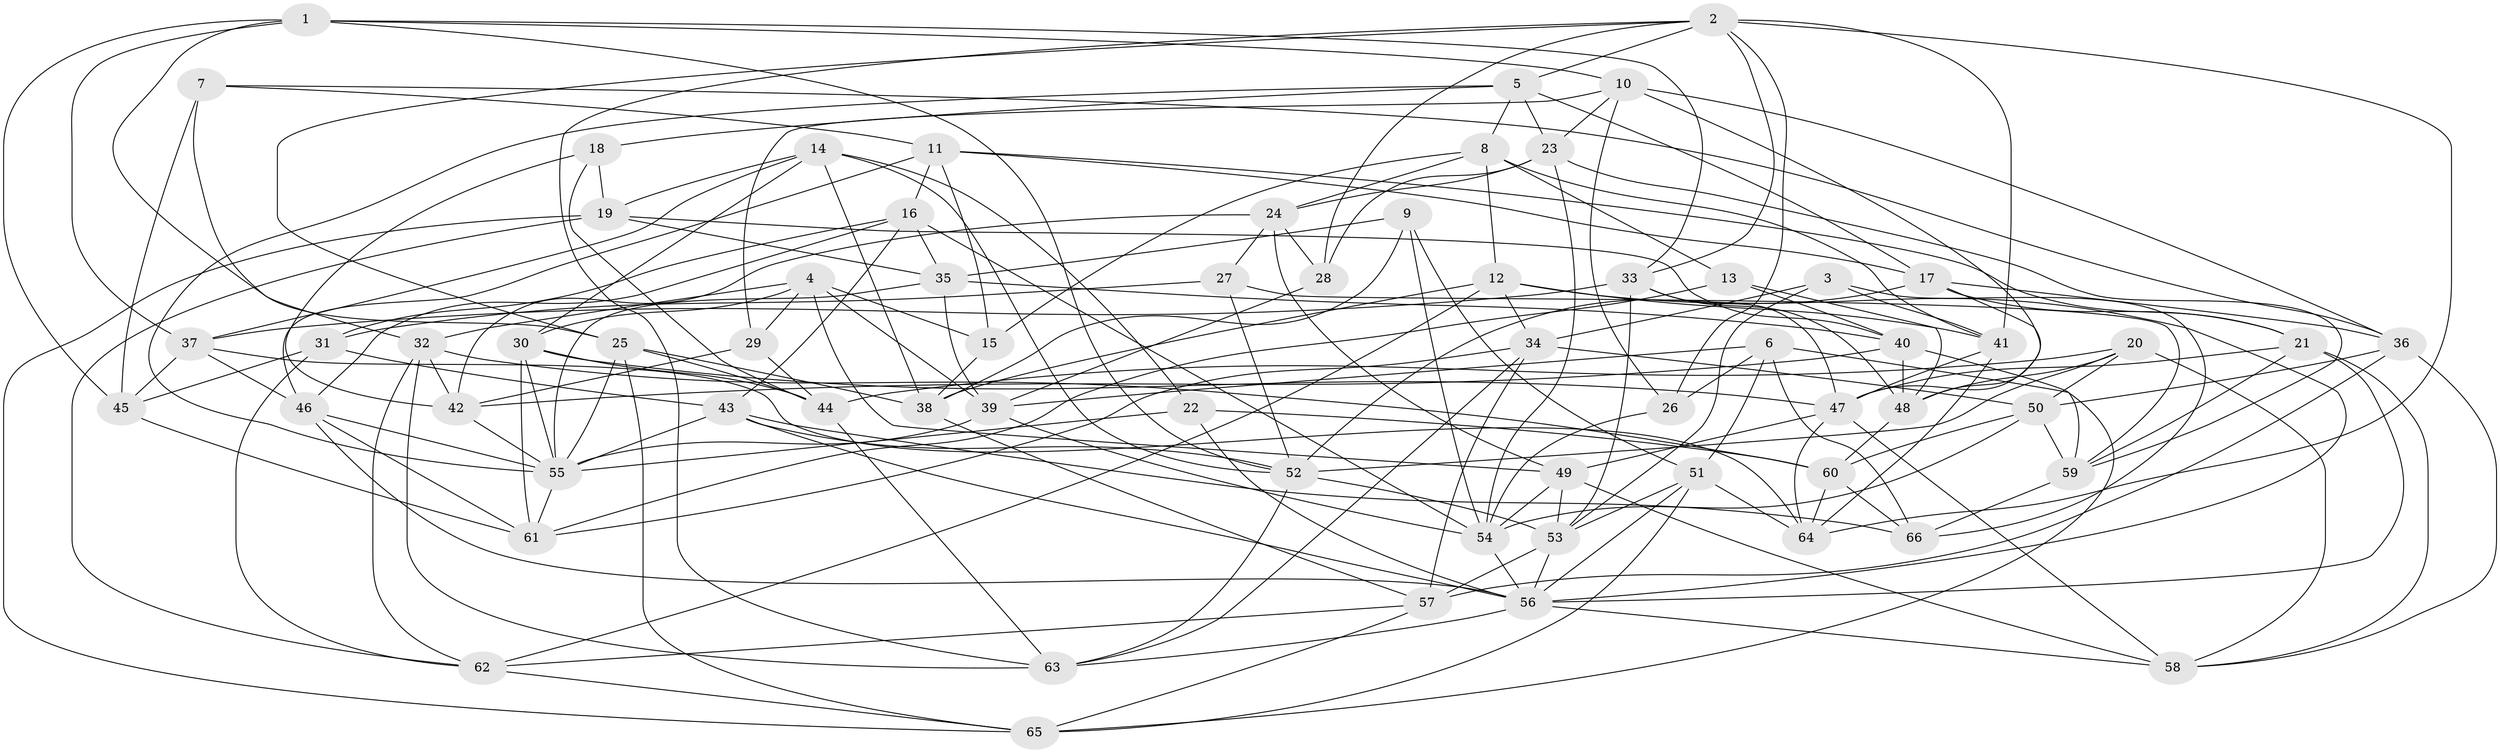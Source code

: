 // original degree distribution, {4: 1.0}
// Generated by graph-tools (version 1.1) at 2025/26/03/09/25 03:26:53]
// undirected, 66 vertices, 193 edges
graph export_dot {
graph [start="1"]
  node [color=gray90,style=filled];
  1;
  2;
  3;
  4;
  5;
  6;
  7;
  8;
  9;
  10;
  11;
  12;
  13;
  14;
  15;
  16;
  17;
  18;
  19;
  20;
  21;
  22;
  23;
  24;
  25;
  26;
  27;
  28;
  29;
  30;
  31;
  32;
  33;
  34;
  35;
  36;
  37;
  38;
  39;
  40;
  41;
  42;
  43;
  44;
  45;
  46;
  47;
  48;
  49;
  50;
  51;
  52;
  53;
  54;
  55;
  56;
  57;
  58;
  59;
  60;
  61;
  62;
  63;
  64;
  65;
  66;
  1 -- 10 [weight=1.0];
  1 -- 25 [weight=1.0];
  1 -- 33 [weight=1.0];
  1 -- 37 [weight=1.0];
  1 -- 45 [weight=1.0];
  1 -- 52 [weight=1.0];
  2 -- 5 [weight=1.0];
  2 -- 25 [weight=1.0];
  2 -- 26 [weight=1.0];
  2 -- 28 [weight=1.0];
  2 -- 33 [weight=1.0];
  2 -- 41 [weight=1.0];
  2 -- 63 [weight=1.0];
  2 -- 64 [weight=1.0];
  3 -- 34 [weight=1.0];
  3 -- 41 [weight=1.0];
  3 -- 53 [weight=1.0];
  3 -- 66 [weight=1.0];
  4 -- 15 [weight=1.0];
  4 -- 29 [weight=1.0];
  4 -- 30 [weight=1.0];
  4 -- 32 [weight=1.0];
  4 -- 39 [weight=1.0];
  4 -- 49 [weight=1.0];
  5 -- 8 [weight=1.0];
  5 -- 17 [weight=1.0];
  5 -- 18 [weight=1.0];
  5 -- 23 [weight=1.0];
  5 -- 55 [weight=1.0];
  6 -- 26 [weight=1.0];
  6 -- 39 [weight=1.0];
  6 -- 51 [weight=1.0];
  6 -- 65 [weight=1.0];
  6 -- 66 [weight=2.0];
  7 -- 11 [weight=1.0];
  7 -- 32 [weight=1.0];
  7 -- 36 [weight=1.0];
  7 -- 45 [weight=1.0];
  8 -- 12 [weight=1.0];
  8 -- 13 [weight=1.0];
  8 -- 15 [weight=1.0];
  8 -- 24 [weight=1.0];
  8 -- 41 [weight=1.0];
  9 -- 35 [weight=1.0];
  9 -- 38 [weight=1.0];
  9 -- 51 [weight=1.0];
  9 -- 54 [weight=1.0];
  10 -- 23 [weight=1.0];
  10 -- 26 [weight=1.0];
  10 -- 29 [weight=1.0];
  10 -- 36 [weight=1.0];
  10 -- 47 [weight=1.0];
  11 -- 15 [weight=1.0];
  11 -- 16 [weight=1.0];
  11 -- 17 [weight=1.0];
  11 -- 21 [weight=1.0];
  11 -- 46 [weight=1.0];
  12 -- 34 [weight=1.0];
  12 -- 38 [weight=1.0];
  12 -- 41 [weight=1.0];
  12 -- 56 [weight=1.0];
  12 -- 62 [weight=1.0];
  13 -- 40 [weight=1.0];
  13 -- 48 [weight=1.0];
  13 -- 61 [weight=1.0];
  14 -- 19 [weight=1.0];
  14 -- 22 [weight=1.0];
  14 -- 30 [weight=1.0];
  14 -- 37 [weight=1.0];
  14 -- 38 [weight=1.0];
  14 -- 52 [weight=1.0];
  15 -- 38 [weight=1.0];
  16 -- 31 [weight=1.0];
  16 -- 35 [weight=1.0];
  16 -- 43 [weight=1.0];
  16 -- 46 [weight=1.0];
  16 -- 54 [weight=1.0];
  17 -- 21 [weight=1.0];
  17 -- 36 [weight=1.0];
  17 -- 48 [weight=1.0];
  17 -- 52 [weight=1.0];
  18 -- 19 [weight=1.0];
  18 -- 42 [weight=1.0];
  18 -- 44 [weight=1.0];
  19 -- 35 [weight=1.0];
  19 -- 40 [weight=1.0];
  19 -- 62 [weight=1.0];
  19 -- 65 [weight=1.0];
  20 -- 44 [weight=1.0];
  20 -- 48 [weight=1.0];
  20 -- 50 [weight=1.0];
  20 -- 52 [weight=2.0];
  20 -- 58 [weight=1.0];
  21 -- 47 [weight=1.0];
  21 -- 56 [weight=1.0];
  21 -- 58 [weight=1.0];
  21 -- 59 [weight=1.0];
  22 -- 55 [weight=1.0];
  22 -- 56 [weight=1.0];
  22 -- 60 [weight=1.0];
  23 -- 24 [weight=1.0];
  23 -- 28 [weight=1.0];
  23 -- 54 [weight=1.0];
  23 -- 59 [weight=1.0];
  24 -- 27 [weight=1.0];
  24 -- 28 [weight=1.0];
  24 -- 42 [weight=1.0];
  24 -- 49 [weight=1.0];
  25 -- 38 [weight=1.0];
  25 -- 44 [weight=1.0];
  25 -- 55 [weight=1.0];
  25 -- 65 [weight=1.0];
  26 -- 54 [weight=1.0];
  27 -- 31 [weight=1.0];
  27 -- 52 [weight=1.0];
  27 -- 59 [weight=1.0];
  28 -- 39 [weight=1.0];
  29 -- 42 [weight=1.0];
  29 -- 44 [weight=1.0];
  30 -- 44 [weight=1.0];
  30 -- 47 [weight=1.0];
  30 -- 55 [weight=1.0];
  30 -- 61 [weight=1.0];
  31 -- 43 [weight=1.0];
  31 -- 45 [weight=2.0];
  31 -- 62 [weight=1.0];
  32 -- 42 [weight=1.0];
  32 -- 60 [weight=1.0];
  32 -- 62 [weight=1.0];
  32 -- 63 [weight=1.0];
  33 -- 37 [weight=1.0];
  33 -- 47 [weight=1.0];
  33 -- 48 [weight=1.0];
  33 -- 53 [weight=1.0];
  34 -- 50 [weight=1.0];
  34 -- 57 [weight=1.0];
  34 -- 61 [weight=1.0];
  34 -- 63 [weight=1.0];
  35 -- 39 [weight=1.0];
  35 -- 40 [weight=1.0];
  35 -- 55 [weight=1.0];
  36 -- 50 [weight=1.0];
  36 -- 57 [weight=1.0];
  36 -- 58 [weight=1.0];
  37 -- 45 [weight=1.0];
  37 -- 46 [weight=1.0];
  37 -- 64 [weight=1.0];
  38 -- 57 [weight=1.0];
  39 -- 54 [weight=1.0];
  39 -- 55 [weight=1.0];
  40 -- 42 [weight=1.0];
  40 -- 48 [weight=1.0];
  40 -- 59 [weight=1.0];
  41 -- 47 [weight=1.0];
  41 -- 64 [weight=1.0];
  42 -- 55 [weight=1.0];
  43 -- 52 [weight=1.0];
  43 -- 55 [weight=1.0];
  43 -- 56 [weight=1.0];
  43 -- 66 [weight=1.0];
  44 -- 63 [weight=1.0];
  45 -- 61 [weight=1.0];
  46 -- 55 [weight=1.0];
  46 -- 56 [weight=1.0];
  46 -- 61 [weight=1.0];
  47 -- 49 [weight=1.0];
  47 -- 58 [weight=1.0];
  47 -- 64 [weight=1.0];
  48 -- 60 [weight=1.0];
  49 -- 53 [weight=1.0];
  49 -- 54 [weight=1.0];
  49 -- 58 [weight=1.0];
  50 -- 54 [weight=1.0];
  50 -- 59 [weight=1.0];
  50 -- 60 [weight=1.0];
  51 -- 53 [weight=1.0];
  51 -- 56 [weight=1.0];
  51 -- 64 [weight=1.0];
  51 -- 65 [weight=1.0];
  52 -- 53 [weight=2.0];
  52 -- 63 [weight=1.0];
  53 -- 56 [weight=1.0];
  53 -- 57 [weight=1.0];
  54 -- 56 [weight=1.0];
  55 -- 61 [weight=1.0];
  56 -- 58 [weight=1.0];
  56 -- 63 [weight=1.0];
  57 -- 62 [weight=1.0];
  57 -- 65 [weight=1.0];
  59 -- 66 [weight=1.0];
  60 -- 64 [weight=1.0];
  60 -- 66 [weight=1.0];
  62 -- 65 [weight=1.0];
}

